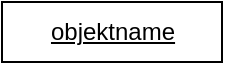<mxfile version="12.3.1" type="device" pages="1"><diagram id="QysOFV5IprV2MCWw1Rmz" name="Page-1"><mxGraphModel dx="1422" dy="921" grid="1" gridSize="10" guides="1" tooltips="1" connect="1" arrows="1" fold="1" page="1" pageScale="1" pageWidth="827" pageHeight="1169" math="0" shadow="0"><root><mxCell id="0"/><mxCell id="1" parent="0"/><mxCell id="qB4cJxWdBwDwS4S5cY-E-1" value="&lt;u&gt;objektname&lt;/u&gt;" style="html=1;" vertex="1" parent="1"><mxGeometry x="20" y="20" width="110" height="30" as="geometry"/></mxCell></root></mxGraphModel></diagram></mxfile>